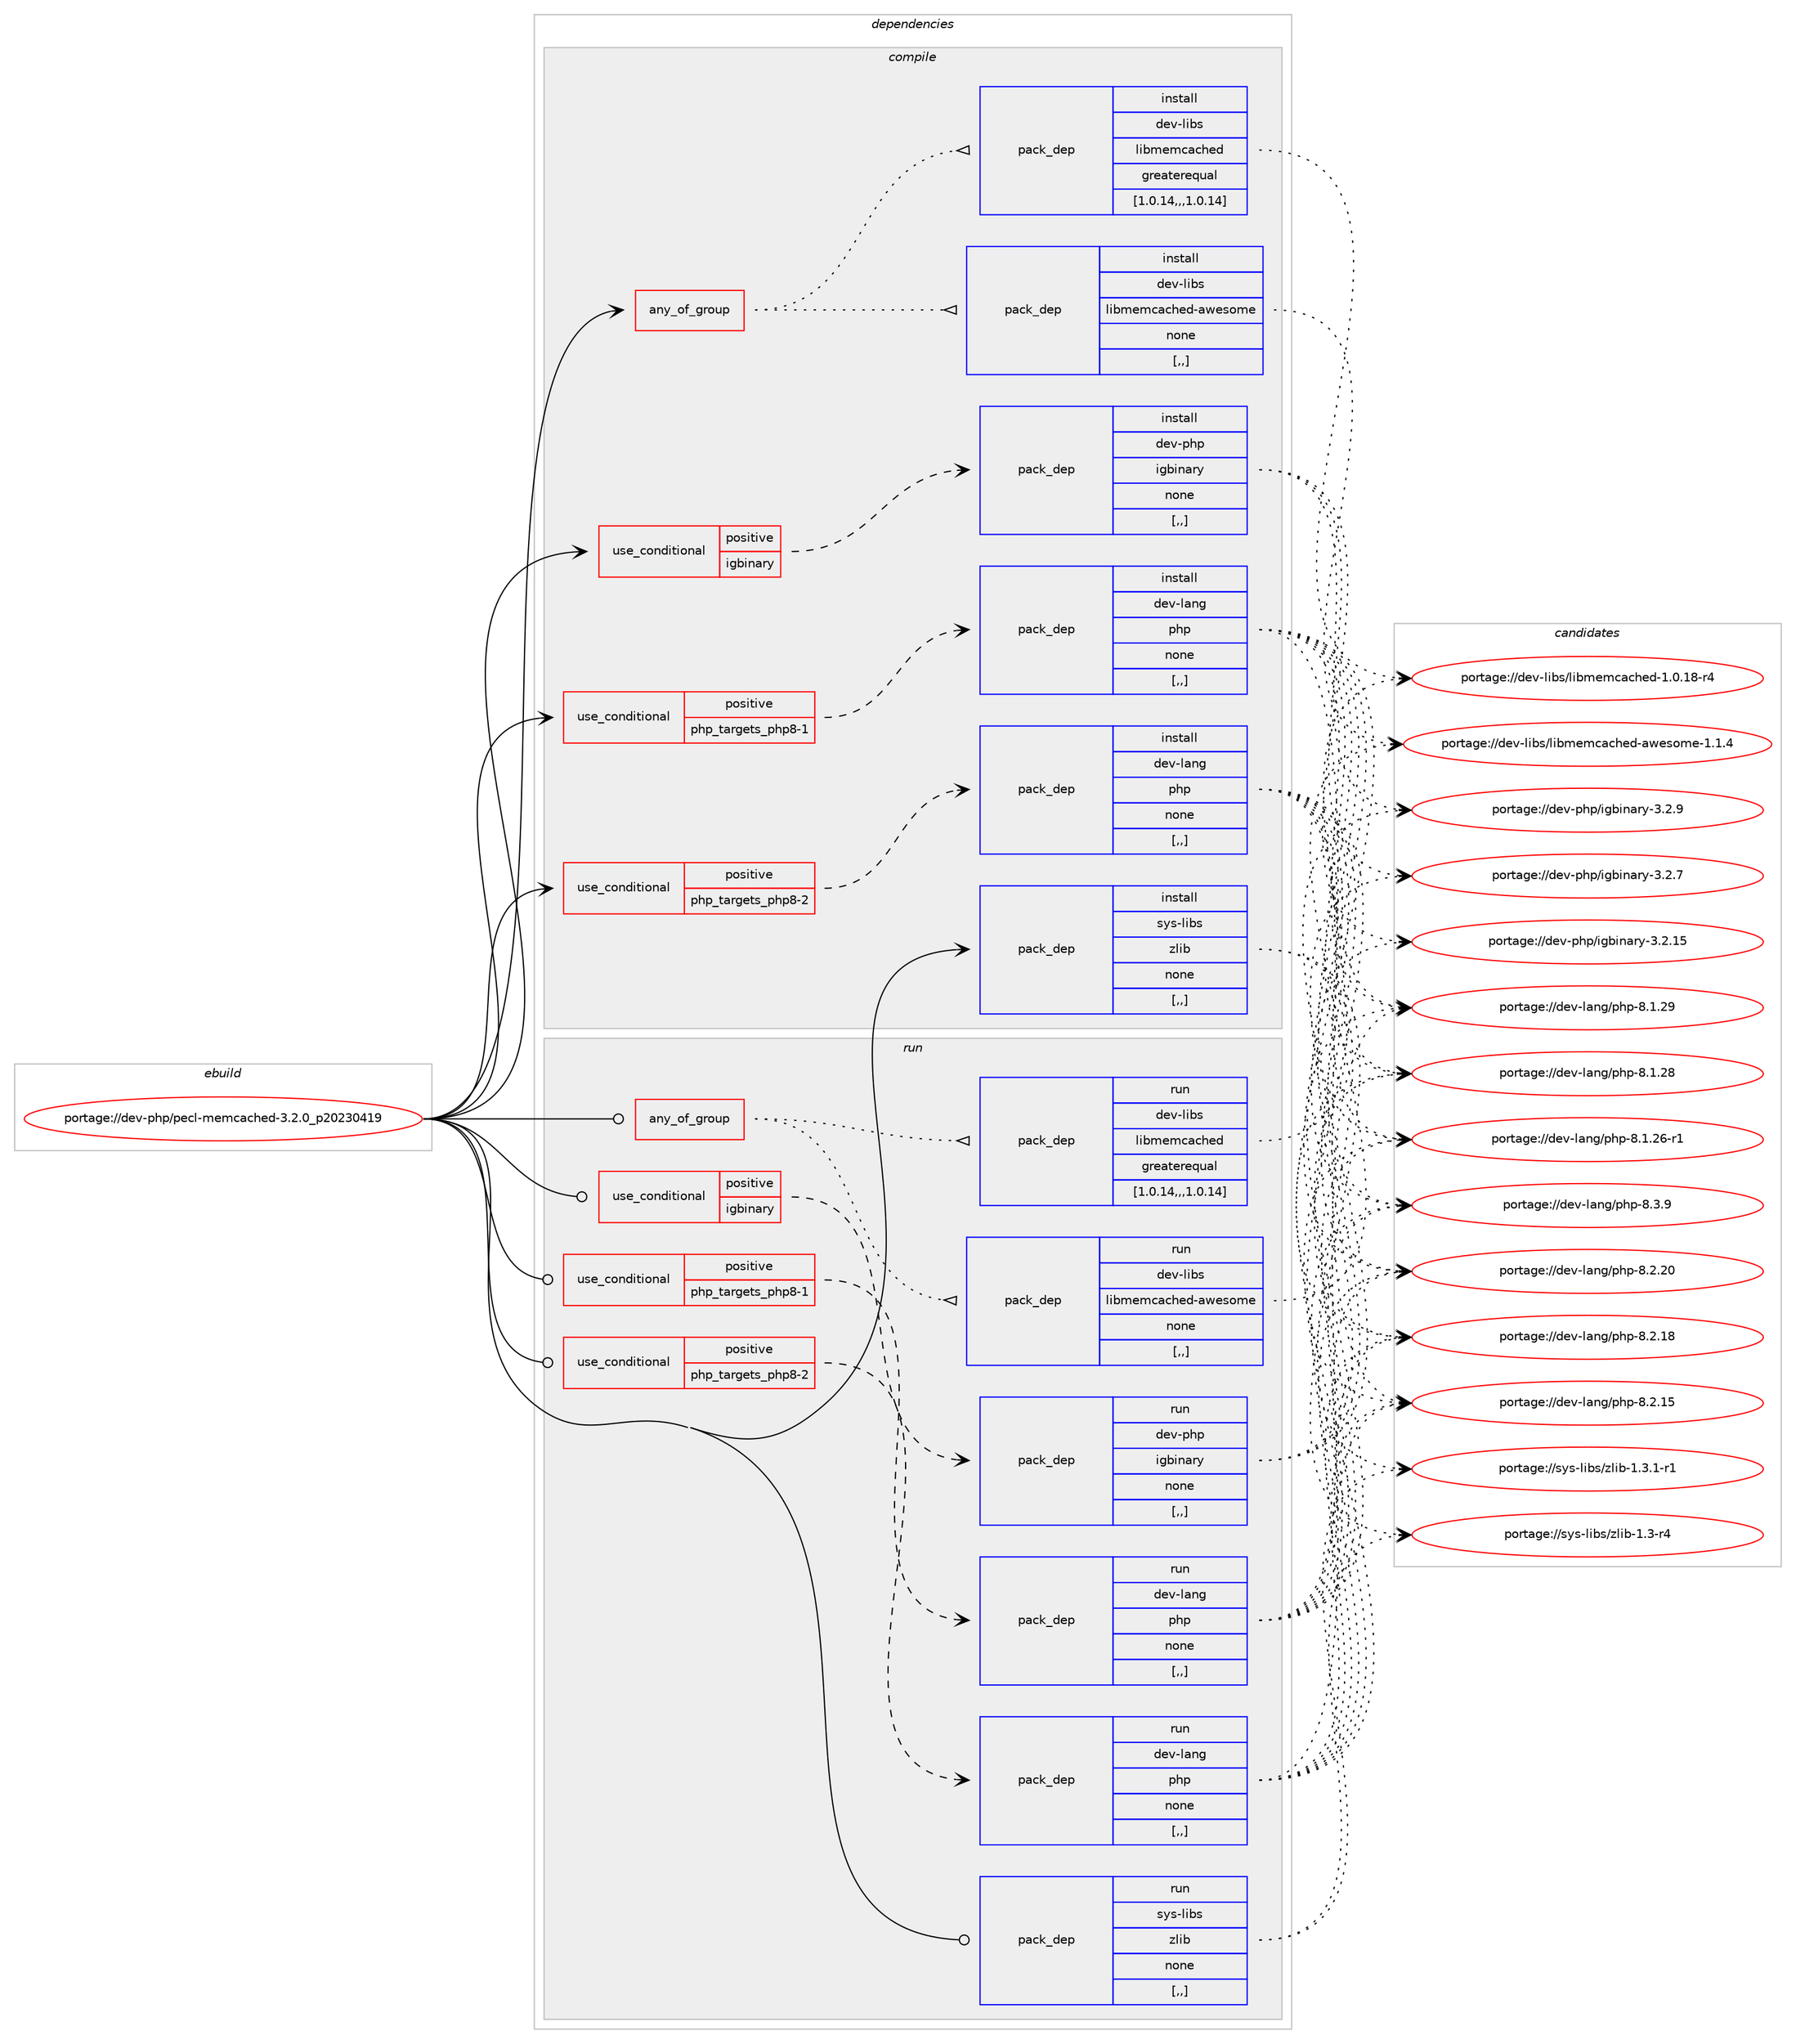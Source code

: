 digraph prolog {

# *************
# Graph options
# *************

newrank=true;
concentrate=true;
compound=true;
graph [rankdir=LR,fontname=Helvetica,fontsize=10,ranksep=1.5];#, ranksep=2.5, nodesep=0.2];
edge  [arrowhead=vee];
node  [fontname=Helvetica,fontsize=10];

# **********
# The ebuild
# **********

subgraph cluster_leftcol {
color=gray;
rank=same;
label=<<i>ebuild</i>>;
id [label="portage://dev-php/pecl-memcached-3.2.0_p20230419", color=red, width=4, href="../dev-php/pecl-memcached-3.2.0_p20230419.svg"];
}

# ****************
# The dependencies
# ****************

subgraph cluster_midcol {
color=gray;
label=<<i>dependencies</i>>;
subgraph cluster_compile {
fillcolor="#eeeeee";
style=filled;
label=<<i>compile</i>>;
subgraph any1072 {
dependency139256 [label=<<TABLE BORDER="0" CELLBORDER="1" CELLSPACING="0" CELLPADDING="4"><TR><TD CELLPADDING="10">any_of_group</TD></TR></TABLE>>, shape=none, color=red];subgraph pack108065 {
dependency139257 [label=<<TABLE BORDER="0" CELLBORDER="1" CELLSPACING="0" CELLPADDING="4" WIDTH="220"><TR><TD ROWSPAN="6" CELLPADDING="30">pack_dep</TD></TR><TR><TD WIDTH="110">install</TD></TR><TR><TD>dev-libs</TD></TR><TR><TD>libmemcached-awesome</TD></TR><TR><TD>none</TD></TR><TR><TD>[,,]</TD></TR></TABLE>>, shape=none, color=blue];
}
dependency139256:e -> dependency139257:w [weight=20,style="dotted",arrowhead="oinv"];
subgraph pack108066 {
dependency139258 [label=<<TABLE BORDER="0" CELLBORDER="1" CELLSPACING="0" CELLPADDING="4" WIDTH="220"><TR><TD ROWSPAN="6" CELLPADDING="30">pack_dep</TD></TR><TR><TD WIDTH="110">install</TD></TR><TR><TD>dev-libs</TD></TR><TR><TD>libmemcached</TD></TR><TR><TD>greaterequal</TD></TR><TR><TD>[1.0.14,,,1.0.14]</TD></TR></TABLE>>, shape=none, color=blue];
}
dependency139256:e -> dependency139258:w [weight=20,style="dotted",arrowhead="oinv"];
}
id:e -> dependency139256:w [weight=20,style="solid",arrowhead="vee"];
subgraph cond29969 {
dependency139259 [label=<<TABLE BORDER="0" CELLBORDER="1" CELLSPACING="0" CELLPADDING="4"><TR><TD ROWSPAN="3" CELLPADDING="10">use_conditional</TD></TR><TR><TD>positive</TD></TR><TR><TD>igbinary</TD></TR></TABLE>>, shape=none, color=red];
subgraph pack108067 {
dependency139260 [label=<<TABLE BORDER="0" CELLBORDER="1" CELLSPACING="0" CELLPADDING="4" WIDTH="220"><TR><TD ROWSPAN="6" CELLPADDING="30">pack_dep</TD></TR><TR><TD WIDTH="110">install</TD></TR><TR><TD>dev-php</TD></TR><TR><TD>igbinary</TD></TR><TR><TD>none</TD></TR><TR><TD>[,,]</TD></TR></TABLE>>, shape=none, color=blue];
}
dependency139259:e -> dependency139260:w [weight=20,style="dashed",arrowhead="vee"];
}
id:e -> dependency139259:w [weight=20,style="solid",arrowhead="vee"];
subgraph cond29970 {
dependency139261 [label=<<TABLE BORDER="0" CELLBORDER="1" CELLSPACING="0" CELLPADDING="4"><TR><TD ROWSPAN="3" CELLPADDING="10">use_conditional</TD></TR><TR><TD>positive</TD></TR><TR><TD>php_targets_php8-1</TD></TR></TABLE>>, shape=none, color=red];
subgraph pack108068 {
dependency139262 [label=<<TABLE BORDER="0" CELLBORDER="1" CELLSPACING="0" CELLPADDING="4" WIDTH="220"><TR><TD ROWSPAN="6" CELLPADDING="30">pack_dep</TD></TR><TR><TD WIDTH="110">install</TD></TR><TR><TD>dev-lang</TD></TR><TR><TD>php</TD></TR><TR><TD>none</TD></TR><TR><TD>[,,]</TD></TR></TABLE>>, shape=none, color=blue];
}
dependency139261:e -> dependency139262:w [weight=20,style="dashed",arrowhead="vee"];
}
id:e -> dependency139261:w [weight=20,style="solid",arrowhead="vee"];
subgraph cond29971 {
dependency139263 [label=<<TABLE BORDER="0" CELLBORDER="1" CELLSPACING="0" CELLPADDING="4"><TR><TD ROWSPAN="3" CELLPADDING="10">use_conditional</TD></TR><TR><TD>positive</TD></TR><TR><TD>php_targets_php8-2</TD></TR></TABLE>>, shape=none, color=red];
subgraph pack108069 {
dependency139264 [label=<<TABLE BORDER="0" CELLBORDER="1" CELLSPACING="0" CELLPADDING="4" WIDTH="220"><TR><TD ROWSPAN="6" CELLPADDING="30">pack_dep</TD></TR><TR><TD WIDTH="110">install</TD></TR><TR><TD>dev-lang</TD></TR><TR><TD>php</TD></TR><TR><TD>none</TD></TR><TR><TD>[,,]</TD></TR></TABLE>>, shape=none, color=blue];
}
dependency139263:e -> dependency139264:w [weight=20,style="dashed",arrowhead="vee"];
}
id:e -> dependency139263:w [weight=20,style="solid",arrowhead="vee"];
subgraph pack108070 {
dependency139265 [label=<<TABLE BORDER="0" CELLBORDER="1" CELLSPACING="0" CELLPADDING="4" WIDTH="220"><TR><TD ROWSPAN="6" CELLPADDING="30">pack_dep</TD></TR><TR><TD WIDTH="110">install</TD></TR><TR><TD>sys-libs</TD></TR><TR><TD>zlib</TD></TR><TR><TD>none</TD></TR><TR><TD>[,,]</TD></TR></TABLE>>, shape=none, color=blue];
}
id:e -> dependency139265:w [weight=20,style="solid",arrowhead="vee"];
}
subgraph cluster_compileandrun {
fillcolor="#eeeeee";
style=filled;
label=<<i>compile and run</i>>;
}
subgraph cluster_run {
fillcolor="#eeeeee";
style=filled;
label=<<i>run</i>>;
subgraph any1073 {
dependency139266 [label=<<TABLE BORDER="0" CELLBORDER="1" CELLSPACING="0" CELLPADDING="4"><TR><TD CELLPADDING="10">any_of_group</TD></TR></TABLE>>, shape=none, color=red];subgraph pack108071 {
dependency139267 [label=<<TABLE BORDER="0" CELLBORDER="1" CELLSPACING="0" CELLPADDING="4" WIDTH="220"><TR><TD ROWSPAN="6" CELLPADDING="30">pack_dep</TD></TR><TR><TD WIDTH="110">run</TD></TR><TR><TD>dev-libs</TD></TR><TR><TD>libmemcached-awesome</TD></TR><TR><TD>none</TD></TR><TR><TD>[,,]</TD></TR></TABLE>>, shape=none, color=blue];
}
dependency139266:e -> dependency139267:w [weight=20,style="dotted",arrowhead="oinv"];
subgraph pack108072 {
dependency139268 [label=<<TABLE BORDER="0" CELLBORDER="1" CELLSPACING="0" CELLPADDING="4" WIDTH="220"><TR><TD ROWSPAN="6" CELLPADDING="30">pack_dep</TD></TR><TR><TD WIDTH="110">run</TD></TR><TR><TD>dev-libs</TD></TR><TR><TD>libmemcached</TD></TR><TR><TD>greaterequal</TD></TR><TR><TD>[1.0.14,,,1.0.14]</TD></TR></TABLE>>, shape=none, color=blue];
}
dependency139266:e -> dependency139268:w [weight=20,style="dotted",arrowhead="oinv"];
}
id:e -> dependency139266:w [weight=20,style="solid",arrowhead="odot"];
subgraph cond29972 {
dependency139269 [label=<<TABLE BORDER="0" CELLBORDER="1" CELLSPACING="0" CELLPADDING="4"><TR><TD ROWSPAN="3" CELLPADDING="10">use_conditional</TD></TR><TR><TD>positive</TD></TR><TR><TD>igbinary</TD></TR></TABLE>>, shape=none, color=red];
subgraph pack108073 {
dependency139270 [label=<<TABLE BORDER="0" CELLBORDER="1" CELLSPACING="0" CELLPADDING="4" WIDTH="220"><TR><TD ROWSPAN="6" CELLPADDING="30">pack_dep</TD></TR><TR><TD WIDTH="110">run</TD></TR><TR><TD>dev-php</TD></TR><TR><TD>igbinary</TD></TR><TR><TD>none</TD></TR><TR><TD>[,,]</TD></TR></TABLE>>, shape=none, color=blue];
}
dependency139269:e -> dependency139270:w [weight=20,style="dashed",arrowhead="vee"];
}
id:e -> dependency139269:w [weight=20,style="solid",arrowhead="odot"];
subgraph cond29973 {
dependency139271 [label=<<TABLE BORDER="0" CELLBORDER="1" CELLSPACING="0" CELLPADDING="4"><TR><TD ROWSPAN="3" CELLPADDING="10">use_conditional</TD></TR><TR><TD>positive</TD></TR><TR><TD>php_targets_php8-1</TD></TR></TABLE>>, shape=none, color=red];
subgraph pack108074 {
dependency139272 [label=<<TABLE BORDER="0" CELLBORDER="1" CELLSPACING="0" CELLPADDING="4" WIDTH="220"><TR><TD ROWSPAN="6" CELLPADDING="30">pack_dep</TD></TR><TR><TD WIDTH="110">run</TD></TR><TR><TD>dev-lang</TD></TR><TR><TD>php</TD></TR><TR><TD>none</TD></TR><TR><TD>[,,]</TD></TR></TABLE>>, shape=none, color=blue];
}
dependency139271:e -> dependency139272:w [weight=20,style="dashed",arrowhead="vee"];
}
id:e -> dependency139271:w [weight=20,style="solid",arrowhead="odot"];
subgraph cond29974 {
dependency139273 [label=<<TABLE BORDER="0" CELLBORDER="1" CELLSPACING="0" CELLPADDING="4"><TR><TD ROWSPAN="3" CELLPADDING="10">use_conditional</TD></TR><TR><TD>positive</TD></TR><TR><TD>php_targets_php8-2</TD></TR></TABLE>>, shape=none, color=red];
subgraph pack108075 {
dependency139274 [label=<<TABLE BORDER="0" CELLBORDER="1" CELLSPACING="0" CELLPADDING="4" WIDTH="220"><TR><TD ROWSPAN="6" CELLPADDING="30">pack_dep</TD></TR><TR><TD WIDTH="110">run</TD></TR><TR><TD>dev-lang</TD></TR><TR><TD>php</TD></TR><TR><TD>none</TD></TR><TR><TD>[,,]</TD></TR></TABLE>>, shape=none, color=blue];
}
dependency139273:e -> dependency139274:w [weight=20,style="dashed",arrowhead="vee"];
}
id:e -> dependency139273:w [weight=20,style="solid",arrowhead="odot"];
subgraph pack108076 {
dependency139275 [label=<<TABLE BORDER="0" CELLBORDER="1" CELLSPACING="0" CELLPADDING="4" WIDTH="220"><TR><TD ROWSPAN="6" CELLPADDING="30">pack_dep</TD></TR><TR><TD WIDTH="110">run</TD></TR><TR><TD>sys-libs</TD></TR><TR><TD>zlib</TD></TR><TR><TD>none</TD></TR><TR><TD>[,,]</TD></TR></TABLE>>, shape=none, color=blue];
}
id:e -> dependency139275:w [weight=20,style="solid",arrowhead="odot"];
}
}

# **************
# The candidates
# **************

subgraph cluster_choices {
rank=same;
color=gray;
label=<<i>candidates</i>>;

subgraph choice108065 {
color=black;
nodesep=1;
choice100101118451081059811547108105981091011099997991041011004597119101115111109101454946494652 [label="portage://dev-libs/libmemcached-awesome-1.1.4", color=red, width=4,href="../dev-libs/libmemcached-awesome-1.1.4.svg"];
dependency139257:e -> choice100101118451081059811547108105981091011099997991041011004597119101115111109101454946494652:w [style=dotted,weight="100"];
}
subgraph choice108066 {
color=black;
nodesep=1;
choice10010111845108105981154710810598109101109999799104101100454946484649564511452 [label="portage://dev-libs/libmemcached-1.0.18-r4", color=red, width=4,href="../dev-libs/libmemcached-1.0.18-r4.svg"];
dependency139258:e -> choice10010111845108105981154710810598109101109999799104101100454946484649564511452:w [style=dotted,weight="100"];
}
subgraph choice108067 {
color=black;
nodesep=1;
choice1001011184511210411247105103981051109711412145514650464953 [label="portage://dev-php/igbinary-3.2.15", color=red, width=4,href="../dev-php/igbinary-3.2.15.svg"];
choice10010111845112104112471051039810511097114121455146504657 [label="portage://dev-php/igbinary-3.2.9", color=red, width=4,href="../dev-php/igbinary-3.2.9.svg"];
choice10010111845112104112471051039810511097114121455146504655 [label="portage://dev-php/igbinary-3.2.7", color=red, width=4,href="../dev-php/igbinary-3.2.7.svg"];
dependency139260:e -> choice1001011184511210411247105103981051109711412145514650464953:w [style=dotted,weight="100"];
dependency139260:e -> choice10010111845112104112471051039810511097114121455146504657:w [style=dotted,weight="100"];
dependency139260:e -> choice10010111845112104112471051039810511097114121455146504655:w [style=dotted,weight="100"];
}
subgraph choice108068 {
color=black;
nodesep=1;
choice100101118451089711010347112104112455646514657 [label="portage://dev-lang/php-8.3.9", color=red, width=4,href="../dev-lang/php-8.3.9.svg"];
choice10010111845108971101034711210411245564650465048 [label="portage://dev-lang/php-8.2.20", color=red, width=4,href="../dev-lang/php-8.2.20.svg"];
choice10010111845108971101034711210411245564650464956 [label="portage://dev-lang/php-8.2.18", color=red, width=4,href="../dev-lang/php-8.2.18.svg"];
choice10010111845108971101034711210411245564650464953 [label="portage://dev-lang/php-8.2.15", color=red, width=4,href="../dev-lang/php-8.2.15.svg"];
choice10010111845108971101034711210411245564649465057 [label="portage://dev-lang/php-8.1.29", color=red, width=4,href="../dev-lang/php-8.1.29.svg"];
choice10010111845108971101034711210411245564649465056 [label="portage://dev-lang/php-8.1.28", color=red, width=4,href="../dev-lang/php-8.1.28.svg"];
choice100101118451089711010347112104112455646494650544511449 [label="portage://dev-lang/php-8.1.26-r1", color=red, width=4,href="../dev-lang/php-8.1.26-r1.svg"];
dependency139262:e -> choice100101118451089711010347112104112455646514657:w [style=dotted,weight="100"];
dependency139262:e -> choice10010111845108971101034711210411245564650465048:w [style=dotted,weight="100"];
dependency139262:e -> choice10010111845108971101034711210411245564650464956:w [style=dotted,weight="100"];
dependency139262:e -> choice10010111845108971101034711210411245564650464953:w [style=dotted,weight="100"];
dependency139262:e -> choice10010111845108971101034711210411245564649465057:w [style=dotted,weight="100"];
dependency139262:e -> choice10010111845108971101034711210411245564649465056:w [style=dotted,weight="100"];
dependency139262:e -> choice100101118451089711010347112104112455646494650544511449:w [style=dotted,weight="100"];
}
subgraph choice108069 {
color=black;
nodesep=1;
choice100101118451089711010347112104112455646514657 [label="portage://dev-lang/php-8.3.9", color=red, width=4,href="../dev-lang/php-8.3.9.svg"];
choice10010111845108971101034711210411245564650465048 [label="portage://dev-lang/php-8.2.20", color=red, width=4,href="../dev-lang/php-8.2.20.svg"];
choice10010111845108971101034711210411245564650464956 [label="portage://dev-lang/php-8.2.18", color=red, width=4,href="../dev-lang/php-8.2.18.svg"];
choice10010111845108971101034711210411245564650464953 [label="portage://dev-lang/php-8.2.15", color=red, width=4,href="../dev-lang/php-8.2.15.svg"];
choice10010111845108971101034711210411245564649465057 [label="portage://dev-lang/php-8.1.29", color=red, width=4,href="../dev-lang/php-8.1.29.svg"];
choice10010111845108971101034711210411245564649465056 [label="portage://dev-lang/php-8.1.28", color=red, width=4,href="../dev-lang/php-8.1.28.svg"];
choice100101118451089711010347112104112455646494650544511449 [label="portage://dev-lang/php-8.1.26-r1", color=red, width=4,href="../dev-lang/php-8.1.26-r1.svg"];
dependency139264:e -> choice100101118451089711010347112104112455646514657:w [style=dotted,weight="100"];
dependency139264:e -> choice10010111845108971101034711210411245564650465048:w [style=dotted,weight="100"];
dependency139264:e -> choice10010111845108971101034711210411245564650464956:w [style=dotted,weight="100"];
dependency139264:e -> choice10010111845108971101034711210411245564650464953:w [style=dotted,weight="100"];
dependency139264:e -> choice10010111845108971101034711210411245564649465057:w [style=dotted,weight="100"];
dependency139264:e -> choice10010111845108971101034711210411245564649465056:w [style=dotted,weight="100"];
dependency139264:e -> choice100101118451089711010347112104112455646494650544511449:w [style=dotted,weight="100"];
}
subgraph choice108070 {
color=black;
nodesep=1;
choice115121115451081059811547122108105984549465146494511449 [label="portage://sys-libs/zlib-1.3.1-r1", color=red, width=4,href="../sys-libs/zlib-1.3.1-r1.svg"];
choice11512111545108105981154712210810598454946514511452 [label="portage://sys-libs/zlib-1.3-r4", color=red, width=4,href="../sys-libs/zlib-1.3-r4.svg"];
dependency139265:e -> choice115121115451081059811547122108105984549465146494511449:w [style=dotted,weight="100"];
dependency139265:e -> choice11512111545108105981154712210810598454946514511452:w [style=dotted,weight="100"];
}
subgraph choice108071 {
color=black;
nodesep=1;
choice100101118451081059811547108105981091011099997991041011004597119101115111109101454946494652 [label="portage://dev-libs/libmemcached-awesome-1.1.4", color=red, width=4,href="../dev-libs/libmemcached-awesome-1.1.4.svg"];
dependency139267:e -> choice100101118451081059811547108105981091011099997991041011004597119101115111109101454946494652:w [style=dotted,weight="100"];
}
subgraph choice108072 {
color=black;
nodesep=1;
choice10010111845108105981154710810598109101109999799104101100454946484649564511452 [label="portage://dev-libs/libmemcached-1.0.18-r4", color=red, width=4,href="../dev-libs/libmemcached-1.0.18-r4.svg"];
dependency139268:e -> choice10010111845108105981154710810598109101109999799104101100454946484649564511452:w [style=dotted,weight="100"];
}
subgraph choice108073 {
color=black;
nodesep=1;
choice1001011184511210411247105103981051109711412145514650464953 [label="portage://dev-php/igbinary-3.2.15", color=red, width=4,href="../dev-php/igbinary-3.2.15.svg"];
choice10010111845112104112471051039810511097114121455146504657 [label="portage://dev-php/igbinary-3.2.9", color=red, width=4,href="../dev-php/igbinary-3.2.9.svg"];
choice10010111845112104112471051039810511097114121455146504655 [label="portage://dev-php/igbinary-3.2.7", color=red, width=4,href="../dev-php/igbinary-3.2.7.svg"];
dependency139270:e -> choice1001011184511210411247105103981051109711412145514650464953:w [style=dotted,weight="100"];
dependency139270:e -> choice10010111845112104112471051039810511097114121455146504657:w [style=dotted,weight="100"];
dependency139270:e -> choice10010111845112104112471051039810511097114121455146504655:w [style=dotted,weight="100"];
}
subgraph choice108074 {
color=black;
nodesep=1;
choice100101118451089711010347112104112455646514657 [label="portage://dev-lang/php-8.3.9", color=red, width=4,href="../dev-lang/php-8.3.9.svg"];
choice10010111845108971101034711210411245564650465048 [label="portage://dev-lang/php-8.2.20", color=red, width=4,href="../dev-lang/php-8.2.20.svg"];
choice10010111845108971101034711210411245564650464956 [label="portage://dev-lang/php-8.2.18", color=red, width=4,href="../dev-lang/php-8.2.18.svg"];
choice10010111845108971101034711210411245564650464953 [label="portage://dev-lang/php-8.2.15", color=red, width=4,href="../dev-lang/php-8.2.15.svg"];
choice10010111845108971101034711210411245564649465057 [label="portage://dev-lang/php-8.1.29", color=red, width=4,href="../dev-lang/php-8.1.29.svg"];
choice10010111845108971101034711210411245564649465056 [label="portage://dev-lang/php-8.1.28", color=red, width=4,href="../dev-lang/php-8.1.28.svg"];
choice100101118451089711010347112104112455646494650544511449 [label="portage://dev-lang/php-8.1.26-r1", color=red, width=4,href="../dev-lang/php-8.1.26-r1.svg"];
dependency139272:e -> choice100101118451089711010347112104112455646514657:w [style=dotted,weight="100"];
dependency139272:e -> choice10010111845108971101034711210411245564650465048:w [style=dotted,weight="100"];
dependency139272:e -> choice10010111845108971101034711210411245564650464956:w [style=dotted,weight="100"];
dependency139272:e -> choice10010111845108971101034711210411245564650464953:w [style=dotted,weight="100"];
dependency139272:e -> choice10010111845108971101034711210411245564649465057:w [style=dotted,weight="100"];
dependency139272:e -> choice10010111845108971101034711210411245564649465056:w [style=dotted,weight="100"];
dependency139272:e -> choice100101118451089711010347112104112455646494650544511449:w [style=dotted,weight="100"];
}
subgraph choice108075 {
color=black;
nodesep=1;
choice100101118451089711010347112104112455646514657 [label="portage://dev-lang/php-8.3.9", color=red, width=4,href="../dev-lang/php-8.3.9.svg"];
choice10010111845108971101034711210411245564650465048 [label="portage://dev-lang/php-8.2.20", color=red, width=4,href="../dev-lang/php-8.2.20.svg"];
choice10010111845108971101034711210411245564650464956 [label="portage://dev-lang/php-8.2.18", color=red, width=4,href="../dev-lang/php-8.2.18.svg"];
choice10010111845108971101034711210411245564650464953 [label="portage://dev-lang/php-8.2.15", color=red, width=4,href="../dev-lang/php-8.2.15.svg"];
choice10010111845108971101034711210411245564649465057 [label="portage://dev-lang/php-8.1.29", color=red, width=4,href="../dev-lang/php-8.1.29.svg"];
choice10010111845108971101034711210411245564649465056 [label="portage://dev-lang/php-8.1.28", color=red, width=4,href="../dev-lang/php-8.1.28.svg"];
choice100101118451089711010347112104112455646494650544511449 [label="portage://dev-lang/php-8.1.26-r1", color=red, width=4,href="../dev-lang/php-8.1.26-r1.svg"];
dependency139274:e -> choice100101118451089711010347112104112455646514657:w [style=dotted,weight="100"];
dependency139274:e -> choice10010111845108971101034711210411245564650465048:w [style=dotted,weight="100"];
dependency139274:e -> choice10010111845108971101034711210411245564650464956:w [style=dotted,weight="100"];
dependency139274:e -> choice10010111845108971101034711210411245564650464953:w [style=dotted,weight="100"];
dependency139274:e -> choice10010111845108971101034711210411245564649465057:w [style=dotted,weight="100"];
dependency139274:e -> choice10010111845108971101034711210411245564649465056:w [style=dotted,weight="100"];
dependency139274:e -> choice100101118451089711010347112104112455646494650544511449:w [style=dotted,weight="100"];
}
subgraph choice108076 {
color=black;
nodesep=1;
choice115121115451081059811547122108105984549465146494511449 [label="portage://sys-libs/zlib-1.3.1-r1", color=red, width=4,href="../sys-libs/zlib-1.3.1-r1.svg"];
choice11512111545108105981154712210810598454946514511452 [label="portage://sys-libs/zlib-1.3-r4", color=red, width=4,href="../sys-libs/zlib-1.3-r4.svg"];
dependency139275:e -> choice115121115451081059811547122108105984549465146494511449:w [style=dotted,weight="100"];
dependency139275:e -> choice11512111545108105981154712210810598454946514511452:w [style=dotted,weight="100"];
}
}

}
